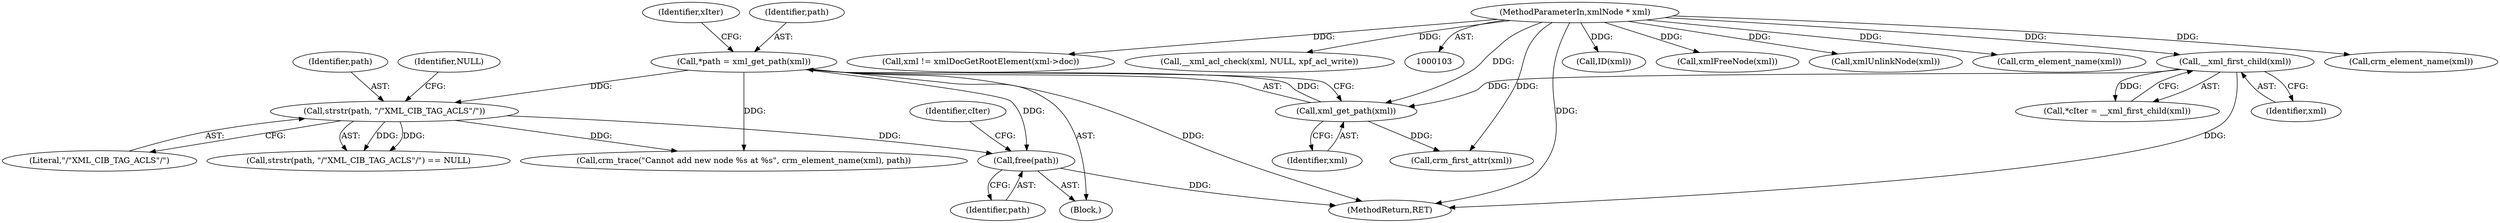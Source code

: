 digraph "0_pacemaker_84ac07c@API" {
"1000205" [label="(Call,free(path))"];
"1000129" [label="(Call,*path = xml_get_path(xml))"];
"1000131" [label="(Call,xml_get_path(xml))"];
"1000109" [label="(Call,__xml_first_child(xml))"];
"1000104" [label="(MethodParameterIn,xmlNode * xml)"];
"1000163" [label="(Call,strstr(path, \"/\"XML_CIB_TAG_ACLS\"/\"))"];
"1000180" [label="(Call,ID(xml))"];
"1000162" [label="(Call,strstr(path, \"/\"XML_CIB_TAG_ACLS\"/\") == NULL)"];
"1000200" [label="(Call,xmlFreeNode(xml))"];
"1000110" [label="(Identifier,xml)"];
"1000123" [label="(Block,)"];
"1000163" [label="(Call,strstr(path, \"/\"XML_CIB_TAG_ACLS\"/\"))"];
"1000136" [label="(Call,crm_first_attr(xml))"];
"1000129" [label="(Call,*path = xml_get_path(xml))"];
"1000135" [label="(Identifier,xIter)"];
"1000206" [label="(Identifier,path)"];
"1000164" [label="(Identifier,path)"];
"1000209" [label="(Identifier,cIter)"];
"1000185" [label="(Call,crm_trace(\"Cannot add new node %s at %s\", crm_element_name(xml), path))"];
"1000131" [label="(Call,xml_get_path(xml))"];
"1000222" [label="(MethodReturn,RET)"];
"1000198" [label="(Call,xmlUnlinkNode(xml))"];
"1000165" [label="(Literal,\"/\"XML_CIB_TAG_ACLS\"/\")"];
"1000107" [label="(Call,*cIter = __xml_first_child(xml))"];
"1000104" [label="(MethodParameterIn,xmlNode * xml)"];
"1000187" [label="(Call,crm_element_name(xml))"];
"1000178" [label="(Call,crm_element_name(xml))"];
"1000132" [label="(Identifier,xml)"];
"1000191" [label="(Call,xml != xmlDocGetRootElement(xml->doc))"];
"1000171" [label="(Call,__xml_acl_check(xml, NULL, xpf_acl_write))"];
"1000130" [label="(Identifier,path)"];
"1000166" [label="(Identifier,NULL)"];
"1000109" [label="(Call,__xml_first_child(xml))"];
"1000205" [label="(Call,free(path))"];
"1000205" -> "1000123"  [label="AST: "];
"1000205" -> "1000206"  [label="CFG: "];
"1000206" -> "1000205"  [label="AST: "];
"1000209" -> "1000205"  [label="CFG: "];
"1000205" -> "1000222"  [label="DDG: "];
"1000129" -> "1000205"  [label="DDG: "];
"1000163" -> "1000205"  [label="DDG: "];
"1000129" -> "1000123"  [label="AST: "];
"1000129" -> "1000131"  [label="CFG: "];
"1000130" -> "1000129"  [label="AST: "];
"1000131" -> "1000129"  [label="AST: "];
"1000135" -> "1000129"  [label="CFG: "];
"1000129" -> "1000222"  [label="DDG: "];
"1000131" -> "1000129"  [label="DDG: "];
"1000129" -> "1000163"  [label="DDG: "];
"1000129" -> "1000185"  [label="DDG: "];
"1000131" -> "1000132"  [label="CFG: "];
"1000132" -> "1000131"  [label="AST: "];
"1000109" -> "1000131"  [label="DDG: "];
"1000104" -> "1000131"  [label="DDG: "];
"1000131" -> "1000136"  [label="DDG: "];
"1000109" -> "1000107"  [label="AST: "];
"1000109" -> "1000110"  [label="CFG: "];
"1000110" -> "1000109"  [label="AST: "];
"1000107" -> "1000109"  [label="CFG: "];
"1000109" -> "1000222"  [label="DDG: "];
"1000109" -> "1000107"  [label="DDG: "];
"1000104" -> "1000109"  [label="DDG: "];
"1000104" -> "1000103"  [label="AST: "];
"1000104" -> "1000222"  [label="DDG: "];
"1000104" -> "1000136"  [label="DDG: "];
"1000104" -> "1000171"  [label="DDG: "];
"1000104" -> "1000178"  [label="DDG: "];
"1000104" -> "1000180"  [label="DDG: "];
"1000104" -> "1000187"  [label="DDG: "];
"1000104" -> "1000191"  [label="DDG: "];
"1000104" -> "1000198"  [label="DDG: "];
"1000104" -> "1000200"  [label="DDG: "];
"1000163" -> "1000162"  [label="AST: "];
"1000163" -> "1000165"  [label="CFG: "];
"1000164" -> "1000163"  [label="AST: "];
"1000165" -> "1000163"  [label="AST: "];
"1000166" -> "1000163"  [label="CFG: "];
"1000163" -> "1000162"  [label="DDG: "];
"1000163" -> "1000162"  [label="DDG: "];
"1000163" -> "1000185"  [label="DDG: "];
}
